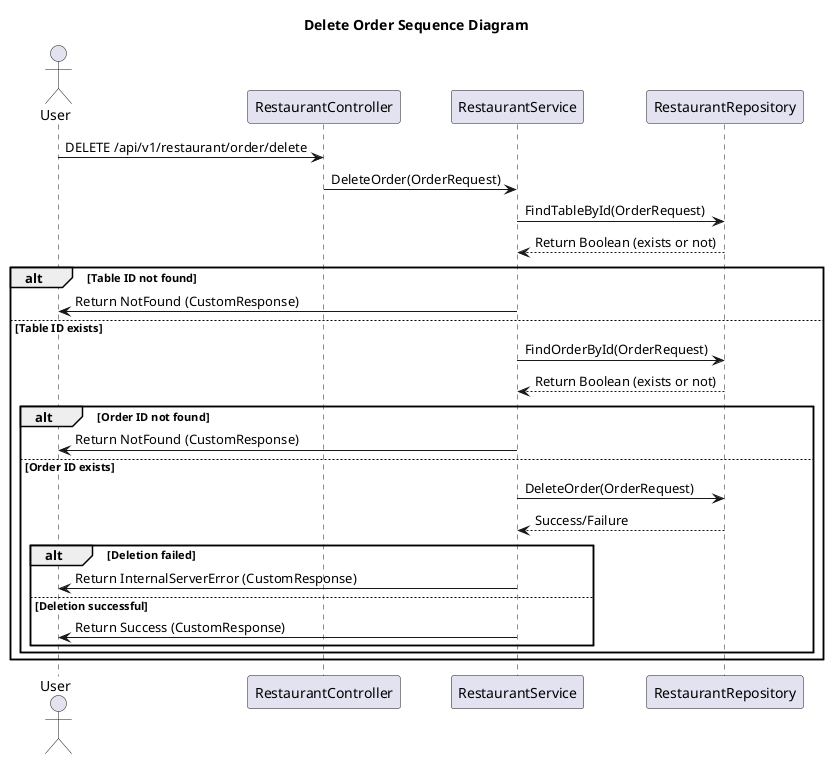 @startuml
'https://plantuml.com/sequence-diagram
title Delete Order Sequence Diagram
actor User
participant "RestaurantController" as Controller
participant "RestaurantService" as Service
participant "RestaurantRepository" as Repository


User -> Controller: DELETE /api/v1/restaurant/order/delete
Controller -> Service: DeleteOrder(OrderRequest)

Service -> Repository: FindTableById(OrderRequest)
Repository --> Service: Return Boolean (exists or not)

alt Table ID not found
    Service -> User: Return NotFound (CustomResponse)
else Table ID exists
    Service -> Repository: FindOrderById(OrderRequest)
    Repository --> Service: Return Boolean (exists or not)
    alt Order ID not found
        Service -> User: Return NotFound (CustomResponse)
    else Order ID exists
        Service -> Repository: DeleteOrder(OrderRequest)
        Repository --> Service: Success/Failure

        alt Deletion failed
            Service -> User: Return InternalServerError (CustomResponse)
        else Deletion successful
            Service -> User: Return Success (CustomResponse)
        end
    end
end

@enduml
